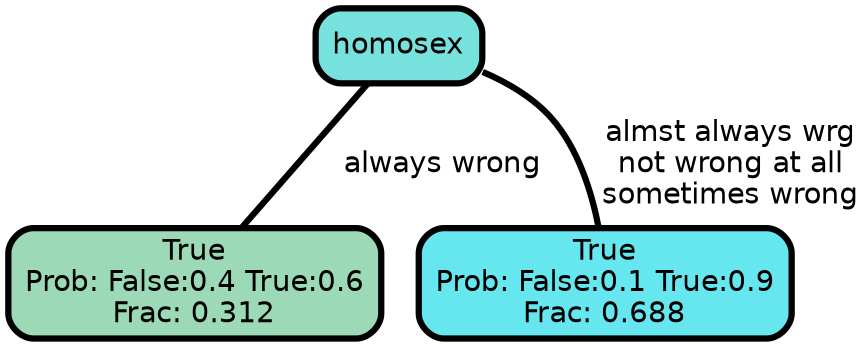 graph Tree {
node [shape=box, style="filled, rounded",color="black",penwidth="3",fontcolor="black",                 fontname=helvetica] ;
graph [ranksep="0 equally", splines=straight,                 bgcolor=transparent, dpi=200] ;
edge [fontname=helvetica, color=black] ;
0 [label="True
Prob: False:0.4 True:0.6
Frac: 0.312", fillcolor="#9cd9b7"] ;
1 [label="homosex", fillcolor="#77e2dd"] ;
2 [label="True
Prob: False:0.1 True:0.9
Frac: 0.688", fillcolor="#66e6ee"] ;
1 -- 0 [label=" always wrong",penwidth=3] ;
1 -- 2 [label=" almst always wrg\n not wrong at all\n sometimes wrong",penwidth=3] ;
{rank = same;}}